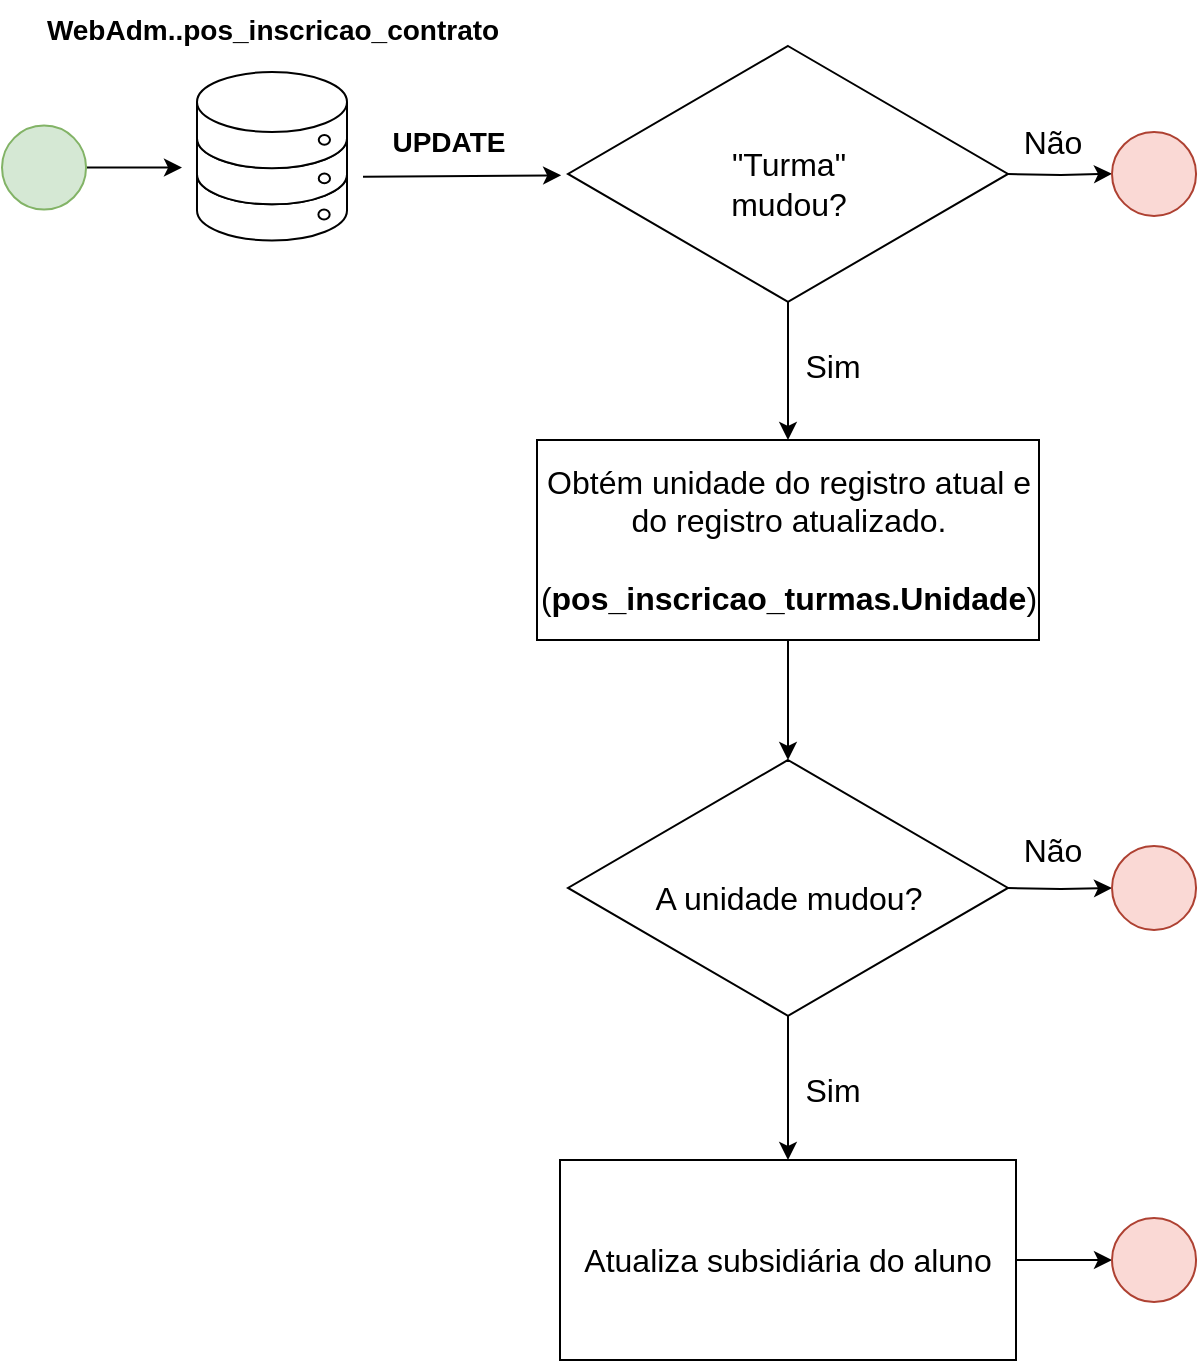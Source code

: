 <mxfile version="22.1.17" type="device">
  <diagram name="Página-1" id="7VrafX9sTJzIbCEWe5sw">
    <mxGraphModel dx="1195" dy="643" grid="1" gridSize="10" guides="1" tooltips="1" connect="1" arrows="1" fold="1" page="1" pageScale="1" pageWidth="2339" pageHeight="3300" math="0" shadow="0">
      <root>
        <mxCell id="0" />
        <mxCell id="1" parent="0" />
        <mxCell id="jk_n3GR1Nd87CBYM5fh--1" value="&lt;font style=&quot;font-size: 14px;&quot;&gt;&lt;b&gt;WebAdm..pos_inscricao_contrato&lt;/b&gt;&lt;/font&gt;" style="text;html=1;align=center;verticalAlign=middle;resizable=0;points=[];autosize=1;strokeColor=none;fillColor=none;strokeWidth=13;" vertex="1" parent="1">
          <mxGeometry x="150" y="310" width="250" height="30" as="geometry" />
        </mxCell>
        <mxCell id="jk_n3GR1Nd87CBYM5fh--2" value="&lt;font style=&quot;font-size: 14px;&quot;&gt;&lt;b&gt;UPDATE&lt;/b&gt;&lt;/font&gt;" style="text;html=1;align=center;verticalAlign=middle;resizable=0;points=[];autosize=1;strokeColor=none;fillColor=none;" vertex="1" parent="1">
          <mxGeometry x="323" y="366.38" width="80" height="30" as="geometry" />
        </mxCell>
        <mxCell id="jk_n3GR1Nd87CBYM5fh--3" value="" style="endArrow=classic;html=1;rounded=0;entryX=0.959;entryY=1.043;entryDx=0;entryDy=0;entryPerimeter=0;" edge="1" parent="1">
          <mxGeometry width="50" height="50" relative="1" as="geometry">
            <mxPoint x="320.5" y="398.42" as="sourcePoint" />
            <mxPoint x="419.58" y="397.67" as="targetPoint" />
          </mxGeometry>
        </mxCell>
        <mxCell id="jk_n3GR1Nd87CBYM5fh--4" value="" style="group" vertex="1" connectable="0" parent="1">
          <mxGeometry x="237.5" y="340" width="75" height="104.12" as="geometry" />
        </mxCell>
        <mxCell id="jk_n3GR1Nd87CBYM5fh--5" value="" style="shape=cylinder3;whiteSpace=wrap;html=1;boundedLbl=1;backgroundOutline=1;size=15;" vertex="1" parent="jk_n3GR1Nd87CBYM5fh--4">
          <mxGeometry y="42.125" width="75" height="48.125" as="geometry" />
        </mxCell>
        <mxCell id="jk_n3GR1Nd87CBYM5fh--6" value="" style="shape=cylinder3;whiteSpace=wrap;html=1;boundedLbl=1;backgroundOutline=1;size=15;" vertex="1" parent="jk_n3GR1Nd87CBYM5fh--4">
          <mxGeometry y="24.062" width="75" height="48.125" as="geometry" />
        </mxCell>
        <mxCell id="jk_n3GR1Nd87CBYM5fh--7" value="" style="shape=cylinder3;whiteSpace=wrap;html=1;boundedLbl=1;backgroundOutline=1;size=15;" vertex="1" parent="jk_n3GR1Nd87CBYM5fh--4">
          <mxGeometry y="6" width="75" height="48.125" as="geometry" />
        </mxCell>
        <mxCell id="jk_n3GR1Nd87CBYM5fh--8" value="" style="ellipse;whiteSpace=wrap;html=1;" vertex="1" parent="jk_n3GR1Nd87CBYM5fh--4">
          <mxGeometry x="60.875" y="56.741" width="5.625" height="4.902" as="geometry" />
        </mxCell>
        <mxCell id="jk_n3GR1Nd87CBYM5fh--9" value="" style="ellipse;whiteSpace=wrap;html=1;" vertex="1" parent="jk_n3GR1Nd87CBYM5fh--4">
          <mxGeometry x="60.875" y="37.481" width="5.625" height="4.902" as="geometry" />
        </mxCell>
        <mxCell id="jk_n3GR1Nd87CBYM5fh--10" value="" style="ellipse;whiteSpace=wrap;html=1;" vertex="1" parent="1">
          <mxGeometry x="298.208" y="414.804" width="5.625" height="4.902" as="geometry" />
        </mxCell>
        <mxCell id="jk_n3GR1Nd87CBYM5fh--11" style="edgeStyle=orthogonalEdgeStyle;rounded=0;orthogonalLoop=1;jettySize=auto;html=1;fontFamily=Helvetica;fontSize=16;fontColor=default;startSize=30;" edge="1" parent="1" source="jk_n3GR1Nd87CBYM5fh--12">
          <mxGeometry relative="1" as="geometry">
            <mxPoint x="230" y="393.785" as="targetPoint" />
          </mxGeometry>
        </mxCell>
        <mxCell id="jk_n3GR1Nd87CBYM5fh--12" value="" style="ellipse;whiteSpace=wrap;html=1;aspect=fixed;strokeColor=#82b366;align=center;verticalAlign=middle;fontFamily=Helvetica;fontSize=16;startSize=30;fillColor=#d5e8d4;" vertex="1" parent="1">
          <mxGeometry x="140" y="372.77" width="42.03" height="42.03" as="geometry" />
        </mxCell>
        <mxCell id="jk_n3GR1Nd87CBYM5fh--13" value="" style="group" vertex="1" connectable="0" parent="1">
          <mxGeometry x="423" y="333" width="220" height="127.94" as="geometry" />
        </mxCell>
        <mxCell id="jk_n3GR1Nd87CBYM5fh--14" value="" style="rhombus;whiteSpace=wrap;html=1;strokeColor=default;align=center;verticalAlign=middle;fontFamily=Helvetica;fontSize=16;fontColor=default;startSize=30;fillColor=default;" vertex="1" parent="jk_n3GR1Nd87CBYM5fh--13">
          <mxGeometry width="220" height="127.94" as="geometry" />
        </mxCell>
        <mxCell id="jk_n3GR1Nd87CBYM5fh--15" value="&lt;font style=&quot;font-size: 16px;&quot;&gt;&quot;Turma&quot; &lt;br&gt;mudou?&lt;/font&gt;" style="text;html=1;align=center;verticalAlign=middle;resizable=0;points=[];autosize=1;strokeColor=none;fillColor=none;fontSize=16;fontFamily=Helvetica;fontColor=default;" vertex="1" parent="jk_n3GR1Nd87CBYM5fh--13">
          <mxGeometry x="70" y="43.97" width="80" height="50" as="geometry" />
        </mxCell>
        <mxCell id="jk_n3GR1Nd87CBYM5fh--16" style="edgeStyle=orthogonalEdgeStyle;rounded=0;orthogonalLoop=1;jettySize=auto;html=1;exitX=0.5;exitY=1;exitDx=0;exitDy=0;entryX=0.5;entryY=0;entryDx=0;entryDy=0;" edge="1" parent="1" source="jk_n3GR1Nd87CBYM5fh--17" target="jk_n3GR1Nd87CBYM5fh--21">
          <mxGeometry relative="1" as="geometry">
            <mxPoint x="530" y="710" as="targetPoint" />
          </mxGeometry>
        </mxCell>
        <mxCell id="jk_n3GR1Nd87CBYM5fh--17" value="Obtém unidade do registro atual e do registro atualizado.&lt;br&gt;&lt;br&gt;(&lt;b&gt;pos_inscricao_turmas&lt;/b&gt;&lt;b style=&quot;background-color: initial;&quot;&gt;.Unidade&lt;/b&gt;&lt;span style=&quot;background-color: initial;&quot;&gt;)&lt;/span&gt;" style="whiteSpace=wrap;html=1;strokeColor=default;align=center;verticalAlign=middle;fontFamily=Helvetica;fontSize=16;fontColor=default;startSize=30;fillColor=default;" vertex="1" parent="1">
          <mxGeometry x="407.5" y="530" width="251" height="100" as="geometry" />
        </mxCell>
        <mxCell id="jk_n3GR1Nd87CBYM5fh--18" style="edgeStyle=orthogonalEdgeStyle;rounded=0;orthogonalLoop=1;jettySize=auto;html=1;exitX=0.5;exitY=1;exitDx=0;exitDy=0;entryX=0.5;entryY=0;entryDx=0;entryDy=0;" edge="1" parent="1" source="jk_n3GR1Nd87CBYM5fh--14" target="jk_n3GR1Nd87CBYM5fh--17">
          <mxGeometry relative="1" as="geometry" />
        </mxCell>
        <mxCell id="jk_n3GR1Nd87CBYM5fh--19" value="&lt;font style=&quot;font-size: 16px;&quot;&gt;Sim&lt;/font&gt;" style="text;html=1;align=center;verticalAlign=middle;resizable=0;points=[];autosize=1;strokeColor=none;fillColor=none;" vertex="1" parent="1">
          <mxGeometry x="530" y="478" width="50" height="30" as="geometry" />
        </mxCell>
        <mxCell id="jk_n3GR1Nd87CBYM5fh--20" value="" style="group" vertex="1" connectable="0" parent="1">
          <mxGeometry x="423" y="690" width="220" height="127.94" as="geometry" />
        </mxCell>
        <mxCell id="jk_n3GR1Nd87CBYM5fh--21" value="" style="rhombus;whiteSpace=wrap;html=1;strokeColor=default;align=center;verticalAlign=middle;fontFamily=Helvetica;fontSize=16;fontColor=default;startSize=30;fillColor=default;" vertex="1" parent="jk_n3GR1Nd87CBYM5fh--20">
          <mxGeometry width="220" height="127.94" as="geometry" />
        </mxCell>
        <mxCell id="jk_n3GR1Nd87CBYM5fh--22" value="&lt;font style=&quot;font-size: 16px;&quot;&gt;A unidade mudou?&lt;/font&gt;" style="text;html=1;align=center;verticalAlign=middle;resizable=0;points=[];autosize=1;strokeColor=none;fillColor=none;fontSize=16;fontFamily=Helvetica;fontColor=default;" vertex="1" parent="jk_n3GR1Nd87CBYM5fh--20">
          <mxGeometry x="30" y="53.97" width="160" height="30" as="geometry" />
        </mxCell>
        <mxCell id="jk_n3GR1Nd87CBYM5fh--23" style="edgeStyle=orthogonalEdgeStyle;rounded=0;orthogonalLoop=1;jettySize=auto;html=1;exitX=1;exitY=0.5;exitDx=0;exitDy=0;" edge="1" parent="1" target="jk_n3GR1Nd87CBYM5fh--24">
          <mxGeometry relative="1" as="geometry">
            <mxPoint x="643" y="754" as="sourcePoint" />
          </mxGeometry>
        </mxCell>
        <mxCell id="jk_n3GR1Nd87CBYM5fh--24" value="" style="ellipse;whiteSpace=wrap;html=1;aspect=fixed;strokeColor=#ae4132;align=center;verticalAlign=middle;fontFamily=Helvetica;fontSize=16;startSize=30;fillColor=#fad9d5;" vertex="1" parent="1">
          <mxGeometry x="695" y="732.95" width="42.03" height="42.03" as="geometry" />
        </mxCell>
        <mxCell id="jk_n3GR1Nd87CBYM5fh--25" style="edgeStyle=orthogonalEdgeStyle;rounded=0;orthogonalLoop=1;jettySize=auto;html=1;exitX=1;exitY=0.5;exitDx=0;exitDy=0;" edge="1" parent="1" target="jk_n3GR1Nd87CBYM5fh--26">
          <mxGeometry relative="1" as="geometry">
            <mxPoint x="643" y="397" as="sourcePoint" />
          </mxGeometry>
        </mxCell>
        <mxCell id="jk_n3GR1Nd87CBYM5fh--26" value="" style="ellipse;whiteSpace=wrap;html=1;aspect=fixed;strokeColor=#ae4132;align=center;verticalAlign=middle;fontFamily=Helvetica;fontSize=16;startSize=30;fillColor=#fad9d5;" vertex="1" parent="1">
          <mxGeometry x="695" y="375.95" width="42.03" height="42.03" as="geometry" />
        </mxCell>
        <mxCell id="jk_n3GR1Nd87CBYM5fh--27" value="&lt;font style=&quot;font-size: 16px;&quot;&gt;Não&lt;/font&gt;" style="text;html=1;align=center;verticalAlign=middle;resizable=0;points=[];autosize=1;strokeColor=none;fillColor=none;" vertex="1" parent="1">
          <mxGeometry x="640" y="366.38" width="50" height="30" as="geometry" />
        </mxCell>
        <mxCell id="jk_n3GR1Nd87CBYM5fh--28" value="&lt;font style=&quot;font-size: 16px;&quot;&gt;Não&lt;/font&gt;" style="text;html=1;align=center;verticalAlign=middle;resizable=0;points=[];autosize=1;strokeColor=none;fillColor=none;" vertex="1" parent="1">
          <mxGeometry x="640" y="720" width="50" height="30" as="geometry" />
        </mxCell>
        <mxCell id="jk_n3GR1Nd87CBYM5fh--29" style="edgeStyle=orthogonalEdgeStyle;rounded=0;orthogonalLoop=1;jettySize=auto;html=1;exitX=1;exitY=0.5;exitDx=0;exitDy=0;" edge="1" parent="1" source="jk_n3GR1Nd87CBYM5fh--30" target="jk_n3GR1Nd87CBYM5fh--33">
          <mxGeometry relative="1" as="geometry" />
        </mxCell>
        <mxCell id="jk_n3GR1Nd87CBYM5fh--30" value="Atualiza subsidiária do aluno" style="whiteSpace=wrap;html=1;strokeColor=default;align=center;verticalAlign=middle;fontFamily=Helvetica;fontSize=16;fontColor=default;startSize=30;fillColor=default;" vertex="1" parent="1">
          <mxGeometry x="419" y="890" width="228" height="100" as="geometry" />
        </mxCell>
        <mxCell id="jk_n3GR1Nd87CBYM5fh--31" style="edgeStyle=orthogonalEdgeStyle;rounded=0;orthogonalLoop=1;jettySize=auto;html=1;exitX=0.5;exitY=1;exitDx=0;exitDy=0;entryX=0.5;entryY=0;entryDx=0;entryDy=0;" edge="1" parent="1" source="jk_n3GR1Nd87CBYM5fh--21" target="jk_n3GR1Nd87CBYM5fh--30">
          <mxGeometry relative="1" as="geometry" />
        </mxCell>
        <mxCell id="jk_n3GR1Nd87CBYM5fh--32" value="&lt;font style=&quot;font-size: 16px;&quot;&gt;Sim&lt;/font&gt;" style="text;html=1;align=center;verticalAlign=middle;resizable=0;points=[];autosize=1;strokeColor=none;fillColor=none;" vertex="1" parent="1">
          <mxGeometry x="530" y="840" width="50" height="30" as="geometry" />
        </mxCell>
        <mxCell id="jk_n3GR1Nd87CBYM5fh--33" value="" style="ellipse;whiteSpace=wrap;html=1;aspect=fixed;strokeColor=#ae4132;align=center;verticalAlign=middle;fontFamily=Helvetica;fontSize=16;startSize=30;fillColor=#fad9d5;" vertex="1" parent="1">
          <mxGeometry x="695" y="918.98" width="42.03" height="42.03" as="geometry" />
        </mxCell>
      </root>
    </mxGraphModel>
  </diagram>
</mxfile>
